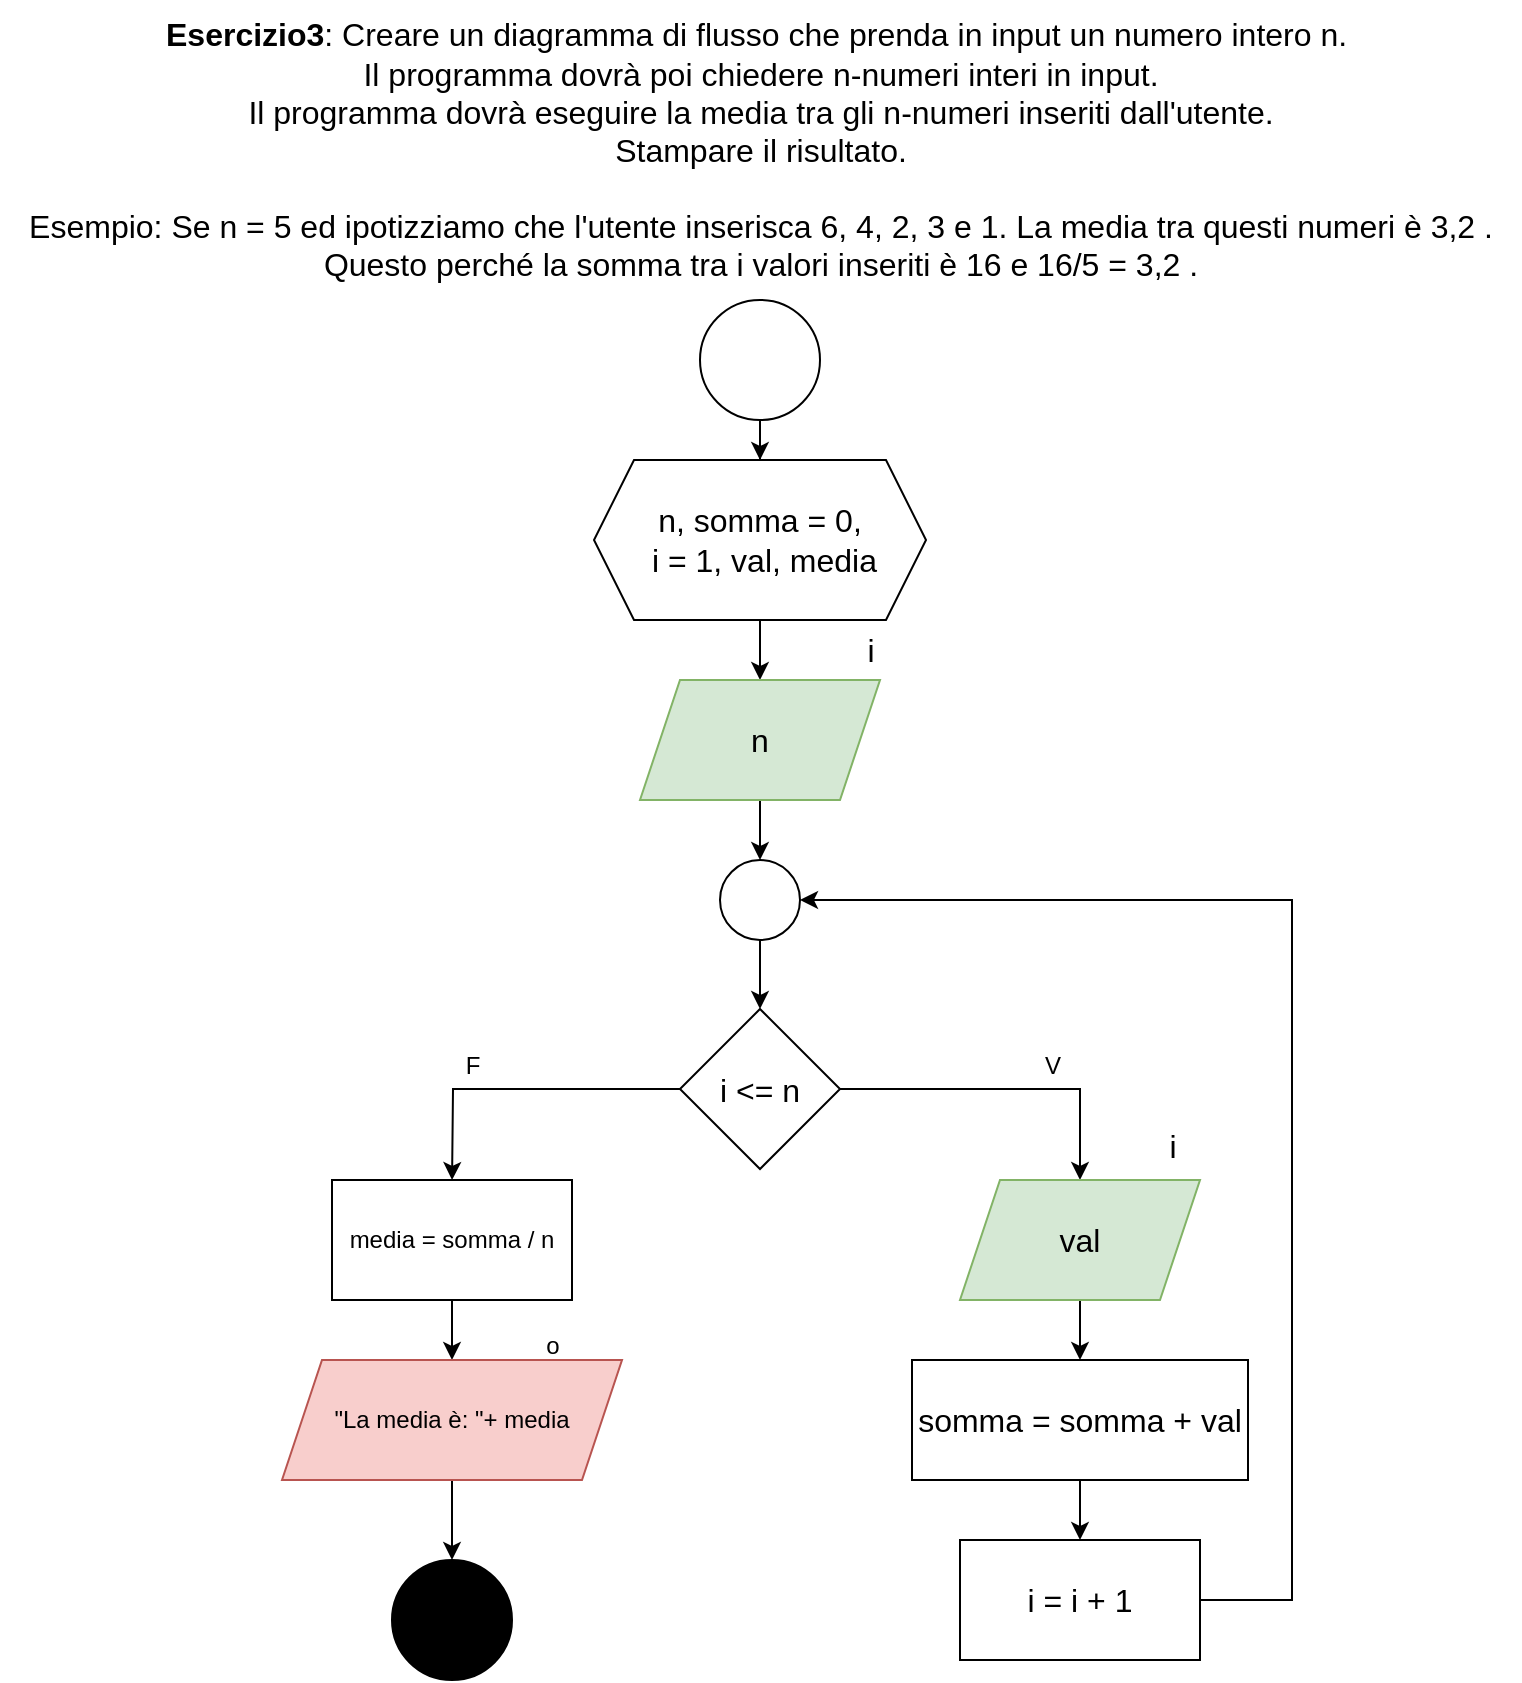 <mxfile version="26.0.6">
  <diagram name="Pagina-1" id="CEtmXKXBpQeazpoTnXLW">
    <mxGraphModel grid="1" page="1" gridSize="10" guides="1" tooltips="1" connect="1" arrows="1" fold="1" pageScale="1" pageWidth="827" pageHeight="1169" math="0" shadow="0">
      <root>
        <mxCell id="0" />
        <mxCell id="1" parent="0" />
        <mxCell id="4BkYFdHEoDKxAdIRVf8H-1" value="&lt;div&gt;&lt;b&gt;Esercizio3&lt;/b&gt;: Creare un diagramma di flusso che prenda in input un numero intero n.&amp;nbsp;&lt;br&gt;&lt;/div&gt;&lt;div&gt;Il programma dovrà poi chiedere n-numeri interi in input.&lt;/div&gt;&lt;div&gt;Il programma dovrà eseguire la media tra gli n-numeri inseriti dall&#39;utente.&lt;/div&gt;&lt;div&gt;Stampare il risultato.&lt;/div&gt;&lt;div&gt;&lt;br&gt;&lt;/div&gt;&lt;div&gt;Esempio: Se n = 5 ed ipotizziamo che l&#39;utente inserisca 6, 4, 2, 3 e 1. La media tra questi numeri è 3,2 .&lt;/div&gt;&lt;div&gt;Questo perché la somma tra i valori inseriti è 16 e 16/5 = 3,2 .&lt;/div&gt;" style="text;html=1;align=center;verticalAlign=middle;resizable=0;points=[];autosize=1;strokeColor=none;fillColor=none;fontSize=16;" vertex="1" parent="1">
          <mxGeometry x="34" y="40" width="760" height="150" as="geometry" />
        </mxCell>
        <mxCell id="FAgFWN2JOPpdHGK5piLw-3" value="" style="edgeStyle=orthogonalEdgeStyle;rounded=0;orthogonalLoop=1;jettySize=auto;html=1;fontSize=16;" edge="1" parent="1" source="FAgFWN2JOPpdHGK5piLw-1" target="FAgFWN2JOPpdHGK5piLw-2">
          <mxGeometry relative="1" as="geometry" />
        </mxCell>
        <mxCell id="FAgFWN2JOPpdHGK5piLw-1" value="" style="ellipse;whiteSpace=wrap;html=1;aspect=fixed;" vertex="1" parent="1">
          <mxGeometry x="384" y="190" width="60" height="60" as="geometry" />
        </mxCell>
        <mxCell id="FAgFWN2JOPpdHGK5piLw-5" value="" style="edgeStyle=orthogonalEdgeStyle;rounded=0;orthogonalLoop=1;jettySize=auto;html=1;fontSize=16;" edge="1" parent="1" source="FAgFWN2JOPpdHGK5piLw-2" target="FAgFWN2JOPpdHGK5piLw-4">
          <mxGeometry relative="1" as="geometry" />
        </mxCell>
        <mxCell id="FAgFWN2JOPpdHGK5piLw-2" value="n, somma = 0,&lt;div&gt;&amp;nbsp;i = 1, val, media&lt;/div&gt;" style="shape=hexagon;perimeter=hexagonPerimeter2;whiteSpace=wrap;html=1;fixedSize=1;fontSize=16;" vertex="1" parent="1">
          <mxGeometry x="331" y="270" width="166" height="80" as="geometry" />
        </mxCell>
        <mxCell id="FAgFWN2JOPpdHGK5piLw-7" value="" style="edgeStyle=orthogonalEdgeStyle;rounded=0;orthogonalLoop=1;jettySize=auto;html=1;fontSize=16;" edge="1" parent="1" source="FAgFWN2JOPpdHGK5piLw-4" target="FAgFWN2JOPpdHGK5piLw-6">
          <mxGeometry relative="1" as="geometry" />
        </mxCell>
        <mxCell id="FAgFWN2JOPpdHGK5piLw-4" value="n" style="shape=parallelogram;perimeter=parallelogramPerimeter;whiteSpace=wrap;html=1;fixedSize=1;fillColor=#d5e8d4;strokeColor=#82b366;fontSize=16;" vertex="1" parent="1">
          <mxGeometry x="354" y="380" width="120" height="60" as="geometry" />
        </mxCell>
        <mxCell id="FAgFWN2JOPpdHGK5piLw-9" value="" style="edgeStyle=orthogonalEdgeStyle;rounded=0;orthogonalLoop=1;jettySize=auto;html=1;fontSize=16;" edge="1" parent="1" source="FAgFWN2JOPpdHGK5piLw-6" target="FAgFWN2JOPpdHGK5piLw-8">
          <mxGeometry relative="1" as="geometry" />
        </mxCell>
        <mxCell id="FAgFWN2JOPpdHGK5piLw-6" value="" style="ellipse;whiteSpace=wrap;html=1;fontSize=16;" vertex="1" parent="1">
          <mxGeometry x="394" y="470" width="40" height="40" as="geometry" />
        </mxCell>
        <mxCell id="FAgFWN2JOPpdHGK5piLw-13" value="" style="edgeStyle=orthogonalEdgeStyle;rounded=0;orthogonalLoop=1;jettySize=auto;html=1;fontSize=16;" edge="1" parent="1" source="FAgFWN2JOPpdHGK5piLw-8" target="FAgFWN2JOPpdHGK5piLw-12">
          <mxGeometry relative="1" as="geometry" />
        </mxCell>
        <mxCell id="FAgFWN2JOPpdHGK5piLw-20" value="" style="edgeStyle=orthogonalEdgeStyle;rounded=0;orthogonalLoop=1;jettySize=auto;html=1;fontSize=16;" edge="1" parent="1" source="FAgFWN2JOPpdHGK5piLw-8">
          <mxGeometry relative="1" as="geometry">
            <mxPoint x="260.029" y="630" as="targetPoint" />
          </mxGeometry>
        </mxCell>
        <mxCell id="FAgFWN2JOPpdHGK5piLw-8" value="i &amp;lt;= n" style="rhombus;whiteSpace=wrap;html=1;fontSize=16;" vertex="1" parent="1">
          <mxGeometry x="374" y="544.5" width="80" height="80" as="geometry" />
        </mxCell>
        <mxCell id="FAgFWN2JOPpdHGK5piLw-15" value="" style="edgeStyle=orthogonalEdgeStyle;rounded=0;orthogonalLoop=1;jettySize=auto;html=1;fontSize=16;" edge="1" parent="1" source="FAgFWN2JOPpdHGK5piLw-12" target="FAgFWN2JOPpdHGK5piLw-14">
          <mxGeometry relative="1" as="geometry" />
        </mxCell>
        <mxCell id="FAgFWN2JOPpdHGK5piLw-12" value="val" style="shape=parallelogram;perimeter=parallelogramPerimeter;whiteSpace=wrap;html=1;fixedSize=1;fillColor=#d5e8d4;strokeColor=#82b366;fontSize=16;" vertex="1" parent="1">
          <mxGeometry x="514" y="630" width="120" height="60" as="geometry" />
        </mxCell>
        <mxCell id="FAgFWN2JOPpdHGK5piLw-17" value="" style="edgeStyle=orthogonalEdgeStyle;rounded=0;orthogonalLoop=1;jettySize=auto;html=1;fontSize=16;" edge="1" parent="1" source="FAgFWN2JOPpdHGK5piLw-14" target="FAgFWN2JOPpdHGK5piLw-16">
          <mxGeometry relative="1" as="geometry" />
        </mxCell>
        <mxCell id="FAgFWN2JOPpdHGK5piLw-14" value="somma = somma + val" style="whiteSpace=wrap;html=1;fontSize=16;" vertex="1" parent="1">
          <mxGeometry x="490" y="720" width="168" height="60" as="geometry" />
        </mxCell>
        <mxCell id="FAgFWN2JOPpdHGK5piLw-18" style="edgeStyle=orthogonalEdgeStyle;rounded=0;orthogonalLoop=1;jettySize=auto;html=1;entryX=1;entryY=0.5;entryDx=0;entryDy=0;fontSize=16;" edge="1" parent="1" source="FAgFWN2JOPpdHGK5piLw-16" target="FAgFWN2JOPpdHGK5piLw-6">
          <mxGeometry relative="1" as="geometry">
            <Array as="points">
              <mxPoint x="680" y="840" />
              <mxPoint x="680" y="490" />
            </Array>
          </mxGeometry>
        </mxCell>
        <mxCell id="FAgFWN2JOPpdHGK5piLw-16" value="i = i + 1" style="whiteSpace=wrap;html=1;fontSize=16;" vertex="1" parent="1">
          <mxGeometry x="514" y="810" width="120" height="60" as="geometry" />
        </mxCell>
        <mxCell id="FAgFWN2JOPpdHGK5piLw-23" value="i" style="text;html=1;align=center;verticalAlign=middle;resizable=0;points=[];autosize=1;strokeColor=none;fillColor=none;fontSize=16;" vertex="1" parent="1">
          <mxGeometry x="454" y="350" width="30" height="30" as="geometry" />
        </mxCell>
        <mxCell id="FAgFWN2JOPpdHGK5piLw-24" value="i" style="text;html=1;align=center;verticalAlign=middle;resizable=0;points=[];autosize=1;strokeColor=none;fillColor=none;fontSize=16;" vertex="1" parent="1">
          <mxGeometry x="605" y="598" width="30" height="30" as="geometry" />
        </mxCell>
        <mxCell id="sSOiOeHMd48z789hNSGK-1" value="V" style="text;html=1;align=center;verticalAlign=middle;resizable=0;points=[];autosize=1;strokeColor=none;fillColor=none;" vertex="1" parent="1">
          <mxGeometry x="545" y="558" width="30" height="30" as="geometry" />
        </mxCell>
        <mxCell id="sSOiOeHMd48z789hNSGK-2" value="F" style="text;html=1;align=center;verticalAlign=middle;resizable=0;points=[];autosize=1;strokeColor=none;fillColor=none;" vertex="1" parent="1">
          <mxGeometry x="255" y="558" width="30" height="30" as="geometry" />
        </mxCell>
        <mxCell id="sSOiOeHMd48z789hNSGK-8" value="" style="edgeStyle=orthogonalEdgeStyle;rounded=0;orthogonalLoop=1;jettySize=auto;html=1;" edge="1" parent="1" source="sSOiOeHMd48z789hNSGK-6" target="sSOiOeHMd48z789hNSGK-7">
          <mxGeometry relative="1" as="geometry" />
        </mxCell>
        <mxCell id="sSOiOeHMd48z789hNSGK-6" value="media = somma / n" style="rounded=0;whiteSpace=wrap;html=1;" vertex="1" parent="1">
          <mxGeometry x="200" y="630" width="120" height="60" as="geometry" />
        </mxCell>
        <mxCell id="sSOiOeHMd48z789hNSGK-11" value="" style="edgeStyle=orthogonalEdgeStyle;rounded=0;orthogonalLoop=1;jettySize=auto;html=1;" edge="1" parent="1" source="sSOiOeHMd48z789hNSGK-7" target="sSOiOeHMd48z789hNSGK-10">
          <mxGeometry relative="1" as="geometry" />
        </mxCell>
        <mxCell id="sSOiOeHMd48z789hNSGK-7" value="&quot;La media è: &quot;+ media" style="shape=parallelogram;perimeter=parallelogramPerimeter;whiteSpace=wrap;html=1;fixedSize=1;rounded=0;fillColor=#f8cecc;strokeColor=#b85450;" vertex="1" parent="1">
          <mxGeometry x="175" y="720" width="170" height="60" as="geometry" />
        </mxCell>
        <mxCell id="sSOiOeHMd48z789hNSGK-9" value="o" style="text;html=1;align=center;verticalAlign=middle;resizable=0;points=[];autosize=1;strokeColor=none;fillColor=none;" vertex="1" parent="1">
          <mxGeometry x="295" y="698" width="30" height="30" as="geometry" />
        </mxCell>
        <mxCell id="sSOiOeHMd48z789hNSGK-10" value="" style="ellipse;whiteSpace=wrap;html=1;rounded=0;aspect=fixed;fillColor=#000000;" vertex="1" parent="1">
          <mxGeometry x="230" y="820" width="60" height="60" as="geometry" />
        </mxCell>
      </root>
    </mxGraphModel>
  </diagram>
</mxfile>
